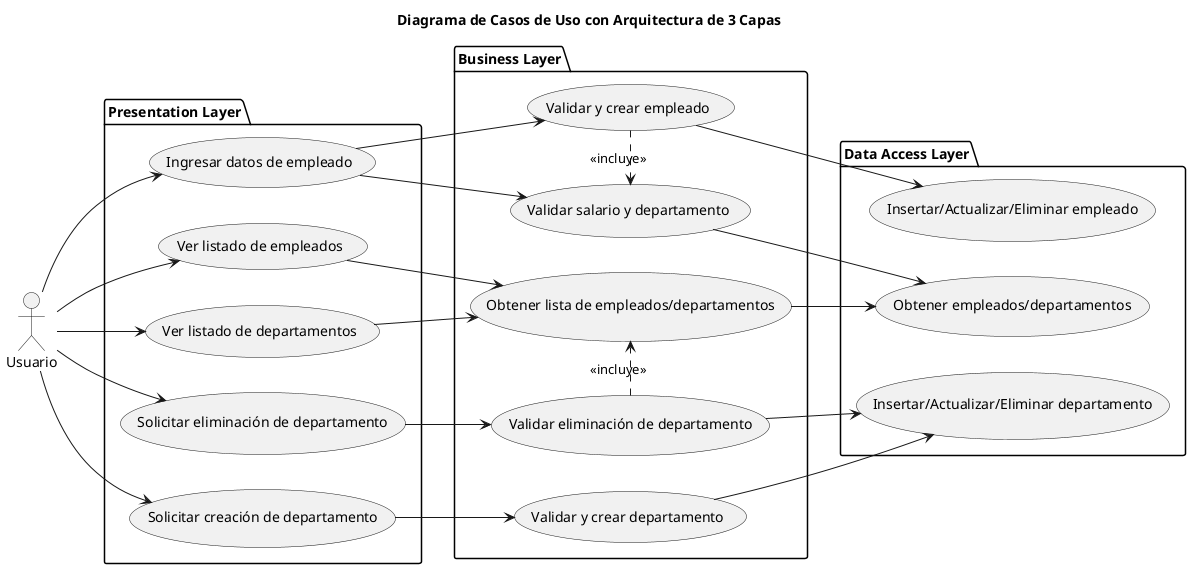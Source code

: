 @startuml
title Diagrama de Casos de Uso con Arquitectura de 3 Capas
left to right direction

actor "Usuario" as U

package "Presentation Layer" {
    usecase "Ingresar datos de empleado" as UC1
    usecase "Ver listado de empleados" as UC2
    usecase "Solicitar creación de departamento" as UC3
    usecase "Solicitar eliminación de departamento" as UC4
    usecase "Ver listado de departamentos" as UC5
}

package "Business Layer" {
    usecase "Validar y crear empleado" as BL1
    usecase "Validar salario y departamento" as BL2
    usecase "Validar y crear departamento" as BL3
    usecase "Validar eliminación de departamento" as BL4
    usecase "Obtener lista de empleados/departamentos" as BL5
}

package "Data Access Layer" {
    usecase "Insertar/Actualizar/Eliminar empleado" as DAL1
    usecase "Insertar/Actualizar/Eliminar departamento" as DAL2
    usecase "Obtener empleados/departamentos" as DAL3
}

' Actor -> Presentation Layer
U --> UC1
U --> UC2
U --> UC3
U --> UC4
U --> UC5

' Presentation Layer -> Business Layer
UC1 --> BL1
UC1 --> BL2
UC2 --> BL5
UC3 --> BL3
UC4 --> BL4
UC5 --> BL5

' Business Layer -> Data Access Layer
BL1 --> DAL1
BL2 --> DAL3
BL3 --> DAL2
BL4 --> DAL2
BL5 --> DAL3

' Opcional: relaciones de inclusión/extensión
BL1 .> BL2 : <<incluye>>
BL4 .> BL5 : <<incluye>>

@enduml
